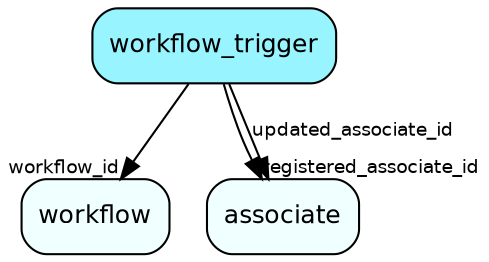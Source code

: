 digraph workflow_trigger  {
node [shape = box style="rounded, filled" fontname = "Helvetica" fontsize = "12" ]
edge [fontname = "Helvetica" fontsize = "9"]

workflow_trigger[fillcolor = "cadetblue1"]
workflow[fillcolor = "azure1"]
associate[fillcolor = "azure1"]
workflow_trigger -> workflow [headlabel = "workflow_id"]
workflow_trigger -> associate [headlabel = "registered_associate_id"]
workflow_trigger -> associate [label = "updated_associate_id"]
}
